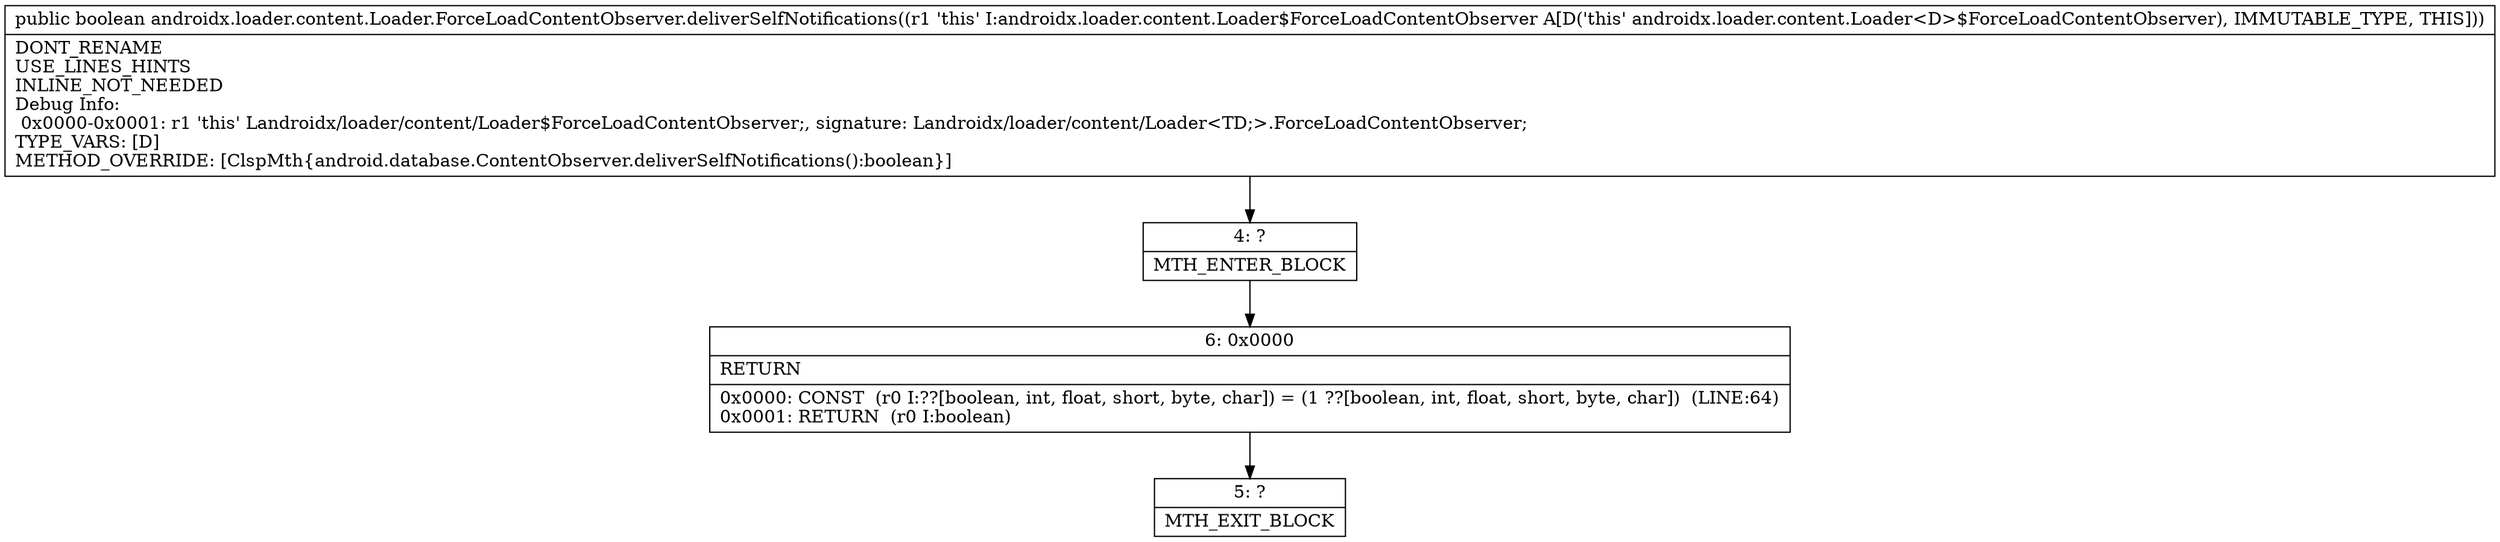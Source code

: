 digraph "CFG forandroidx.loader.content.Loader.ForceLoadContentObserver.deliverSelfNotifications()Z" {
Node_4 [shape=record,label="{4\:\ ?|MTH_ENTER_BLOCK\l}"];
Node_6 [shape=record,label="{6\:\ 0x0000|RETURN\l|0x0000: CONST  (r0 I:??[boolean, int, float, short, byte, char]) = (1 ??[boolean, int, float, short, byte, char])  (LINE:64)\l0x0001: RETURN  (r0 I:boolean) \l}"];
Node_5 [shape=record,label="{5\:\ ?|MTH_EXIT_BLOCK\l}"];
MethodNode[shape=record,label="{public boolean androidx.loader.content.Loader.ForceLoadContentObserver.deliverSelfNotifications((r1 'this' I:androidx.loader.content.Loader$ForceLoadContentObserver A[D('this' androidx.loader.content.Loader\<D\>$ForceLoadContentObserver), IMMUTABLE_TYPE, THIS]))  | DONT_RENAME\lUSE_LINES_HINTS\lINLINE_NOT_NEEDED\lDebug Info:\l  0x0000\-0x0001: r1 'this' Landroidx\/loader\/content\/Loader$ForceLoadContentObserver;, signature: Landroidx\/loader\/content\/Loader\<TD;\>.ForceLoadContentObserver;\lTYPE_VARS: [D]\lMETHOD_OVERRIDE: [ClspMth\{android.database.ContentObserver.deliverSelfNotifications():boolean\}]\l}"];
MethodNode -> Node_4;Node_4 -> Node_6;
Node_6 -> Node_5;
}

